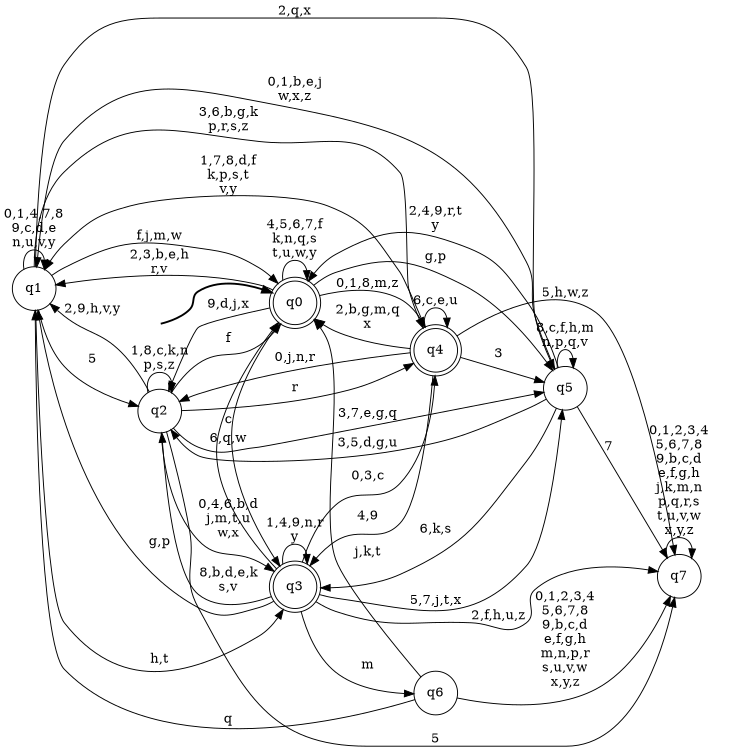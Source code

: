 digraph BlueStar {
__start0 [style = invis, shape = none, label = "", width = 0, height = 0];

rankdir=LR;
size="8,5";

s0 [style="rounded,filled", color="black", fillcolor="white" shape="doublecircle", label="q0"];
s1 [style="filled", color="black", fillcolor="white" shape="circle", label="q1"];
s2 [style="filled", color="black", fillcolor="white" shape="circle", label="q2"];
s3 [style="rounded,filled", color="black", fillcolor="white" shape="doublecircle", label="q3"];
s4 [style="rounded,filled", color="black", fillcolor="white" shape="doublecircle", label="q4"];
s5 [style="filled", color="black", fillcolor="white" shape="circle", label="q5"];
s6 [style="filled", color="black", fillcolor="white" shape="circle", label="q6"];
s7 [style="filled", color="black", fillcolor="white" shape="circle", label="q7"];
subgraph cluster_main { 
	graph [pad=".75", ranksep="0.15", nodesep="0.15"];
	 style=invis; 
	__start0 -> s0 [penwidth=2];
}
s0 -> s0 [label="4,5,6,7,f\nk,n,q,s\nt,u,w,y"];
s0 -> s1 [label="2,3,b,e,h\nr,v"];
s0 -> s2 [label="9,d,j,x"];
s0 -> s3 [label="c"];
s0 -> s4 [label="0,1,8,m,z"];
s0 -> s5 [label="g,p"];
s1 -> s0 [label="f,j,m,w"];
s1 -> s1 [label="0,1,4,7,8\n9,c,d,e\nn,u,v,y"];
s1 -> s2 [label="5"];
s1 -> s3 [label="h,t"];
s1 -> s4 [label="3,6,b,g,k\np,r,s,z"];
s1 -> s5 [label="2,q,x"];
s2 -> s0 [label="f"];
s2 -> s1 [label="2,9,h,v,y"];
s2 -> s2 [label="1,8,c,k,n\np,s,z"];
s2 -> s3 [label="0,4,6,b,d\nj,m,t,u\nw,x"];
s2 -> s4 [label="r"];
s2 -> s5 [label="3,7,e,g,q"];
s2 -> s7 [label="5"];
s3 -> s0 [label="6,q,w"];
s3 -> s1 [label="g,p"];
s3 -> s2 [label="8,b,d,e,k\ns,v"];
s3 -> s3 [label="1,4,9,n,r\ny"];
s3 -> s4 [label="0,3,c"];
s3 -> s5 [label="5,7,j,t,x"];
s3 -> s6 [label="m"];
s3 -> s7 [label="2,f,h,u,z"];
s4 -> s0 [label="2,b,g,m,q\nx"];
s4 -> s1 [label="1,7,8,d,f\nk,p,s,t\nv,y"];
s4 -> s2 [label="0,j,n,r"];
s4 -> s3 [label="4,9"];
s4 -> s4 [label="6,c,e,u"];
s4 -> s5 [label="3"];
s4 -> s7 [label="5,h,w,z"];
s5 -> s0 [label="2,4,9,r,t\ny"];
s5 -> s1 [label="0,1,b,e,j\nw,x,z"];
s5 -> s2 [label="3,5,d,g,u"];
s5 -> s3 [label="6,k,s"];
s5 -> s5 [label="8,c,f,h,m\nn,p,q,v"];
s5 -> s7 [label="7"];
s6 -> s0 [label="j,k,t"];
s6 -> s1 [label="q"];
s6 -> s7 [label="0,1,2,3,4\n5,6,7,8\n9,b,c,d\ne,f,g,h\nm,n,p,r\ns,u,v,w\nx,y,z"];
s7 -> s7 [label="0,1,2,3,4\n5,6,7,8\n9,b,c,d\ne,f,g,h\nj,k,m,n\np,q,r,s\nt,u,v,w\nx,y,z"];

}